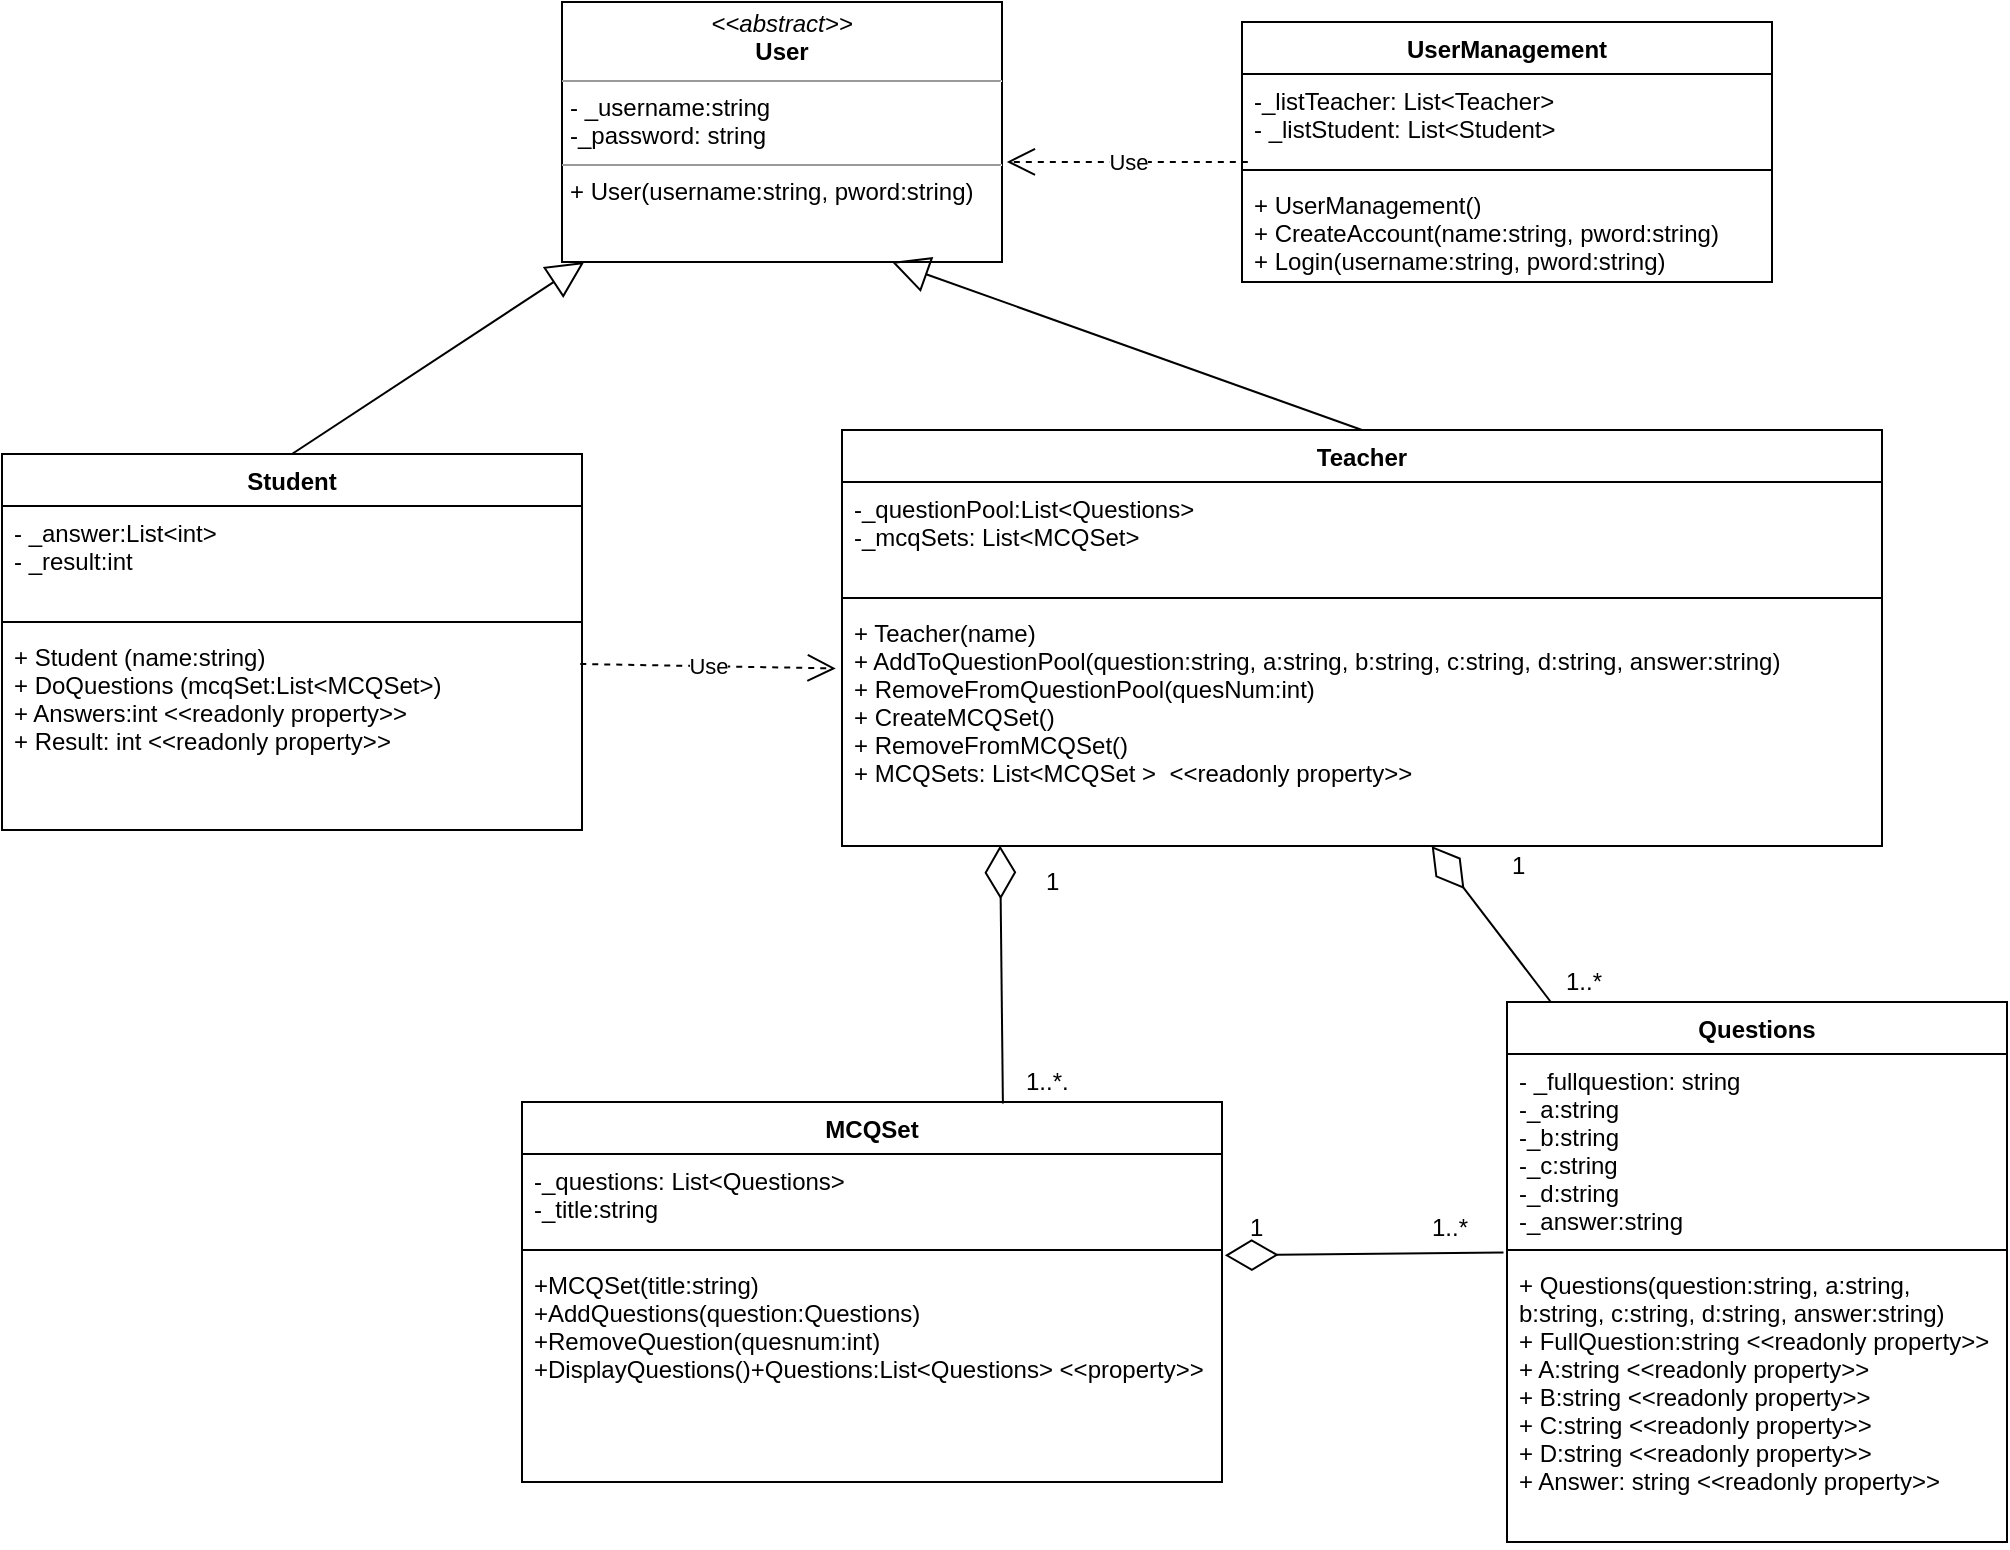 <mxfile version="12.1.4" type="github" pages="1">
  <diagram id="66luMfSY360YQ58SDBbo" name="Page-1">
    <mxGraphModel dx="1536" dy="790" grid="1" gridSize="10" guides="1" tooltips="1" connect="1" arrows="1" fold="1" page="1" pageScale="1" pageWidth="1100" pageHeight="850" math="0" shadow="0">
      <root>
        <mxCell id="0"/>
        <mxCell id="1" parent="0"/>
        <mxCell id="S2djndltIK2n1eHrcPjO-1" value="&lt;p style=&quot;margin: 0px ; margin-top: 4px ; text-align: center&quot;&gt;&lt;i&gt;&amp;lt;&amp;lt;abstract&amp;gt;&amp;gt;&lt;/i&gt;&lt;br&gt;&lt;b&gt;User&lt;/b&gt;&lt;/p&gt;&lt;hr size=&quot;1&quot;&gt;&lt;p style=&quot;margin: 0px ; margin-left: 4px&quot;&gt;- _username:string&lt;/p&gt;&lt;p style=&quot;margin: 0px ; margin-left: 4px&quot;&gt;-_password: string&lt;br&gt;&lt;/p&gt;&lt;hr size=&quot;1&quot;&gt;&lt;p style=&quot;margin: 0px ; margin-left: 4px&quot;&gt;+ User(username:string, pword:string)&lt;br&gt;&lt;/p&gt;" style="verticalAlign=top;align=left;overflow=fill;fontSize=12;fontFamily=Helvetica;html=1;" parent="1" vertex="1">
          <mxGeometry x="320" y="60" width="220" height="130" as="geometry"/>
        </mxCell>
        <mxCell id="S2djndltIK2n1eHrcPjO-2" value="Student" style="swimlane;fontStyle=1;align=center;verticalAlign=top;childLayout=stackLayout;horizontal=1;startSize=26;horizontalStack=0;resizeParent=1;resizeParentMax=0;resizeLast=0;collapsible=1;marginBottom=0;" parent="1" vertex="1">
          <mxGeometry x="40" y="286" width="290" height="188" as="geometry"/>
        </mxCell>
        <mxCell id="S2djndltIK2n1eHrcPjO-3" value="- _answer:List&lt;int&gt;&#xa;- _result:int" style="text;strokeColor=none;fillColor=none;align=left;verticalAlign=top;spacingLeft=4;spacingRight=4;overflow=hidden;rotatable=0;points=[[0,0.5],[1,0.5]];portConstraint=eastwest;" parent="S2djndltIK2n1eHrcPjO-2" vertex="1">
          <mxGeometry y="26" width="290" height="54" as="geometry"/>
        </mxCell>
        <mxCell id="S2djndltIK2n1eHrcPjO-4" value="" style="line;strokeWidth=1;fillColor=none;align=left;verticalAlign=middle;spacingTop=-1;spacingLeft=3;spacingRight=3;rotatable=0;labelPosition=right;points=[];portConstraint=eastwest;" parent="S2djndltIK2n1eHrcPjO-2" vertex="1">
          <mxGeometry y="80" width="290" height="8" as="geometry"/>
        </mxCell>
        <mxCell id="S2djndltIK2n1eHrcPjO-5" value="+ Student (name:string)&#xa;+ DoQuestions (mcqSet:List&lt;MCQSet&gt;)&#xa;+ Answers:int &lt;&lt;readonly property&gt;&gt;&#xa;+ Result: int &lt;&lt;readonly property&gt;&gt;&#xa;&#xa;" style="text;strokeColor=none;fillColor=none;align=left;verticalAlign=top;spacingLeft=4;spacingRight=4;overflow=hidden;rotatable=0;points=[[0,0.5],[1,0.5]];portConstraint=eastwest;" parent="S2djndltIK2n1eHrcPjO-2" vertex="1">
          <mxGeometry y="88" width="290" height="100" as="geometry"/>
        </mxCell>
        <mxCell id="S2djndltIK2n1eHrcPjO-10" value="Teacher" style="swimlane;fontStyle=1;align=center;verticalAlign=top;childLayout=stackLayout;horizontal=1;startSize=26;horizontalStack=0;resizeParent=1;resizeParentMax=0;resizeLast=0;collapsible=1;marginBottom=0;" parent="1" vertex="1">
          <mxGeometry x="460" y="274" width="520" height="208" as="geometry"/>
        </mxCell>
        <mxCell id="S2djndltIK2n1eHrcPjO-11" value="-_questionPool:List&lt;Questions&gt;&#xa;-_mcqSets: List&lt;MCQSet&gt;&#xa;" style="text;strokeColor=none;fillColor=none;align=left;verticalAlign=top;spacingLeft=4;spacingRight=4;overflow=hidden;rotatable=0;points=[[0,0.5],[1,0.5]];portConstraint=eastwest;" parent="S2djndltIK2n1eHrcPjO-10" vertex="1">
          <mxGeometry y="26" width="520" height="54" as="geometry"/>
        </mxCell>
        <mxCell id="S2djndltIK2n1eHrcPjO-12" value="" style="line;strokeWidth=1;fillColor=none;align=left;verticalAlign=middle;spacingTop=-1;spacingLeft=3;spacingRight=3;rotatable=0;labelPosition=right;points=[];portConstraint=eastwest;" parent="S2djndltIK2n1eHrcPjO-10" vertex="1">
          <mxGeometry y="80" width="520" height="8" as="geometry"/>
        </mxCell>
        <mxCell id="S2djndltIK2n1eHrcPjO-13" value="+ Teacher(name)&#xa;+ AddToQuestionPool(question:string, a:string, b:string, c:string, d:string, answer:string)&#xa;+ RemoveFromQuestionPool(quesNum:int)&#xa;+ CreateMCQSet()&#xa;+ RemoveFromMCQSet()&#xa;+ MCQSets: List&lt;MCQSet &gt;  &lt;&lt;readonly property&gt;&gt;            " style="text;strokeColor=none;fillColor=none;align=left;verticalAlign=top;spacingLeft=4;spacingRight=4;overflow=hidden;rotatable=0;points=[[0,0.5],[1,0.5]];portConstraint=eastwest;" parent="S2djndltIK2n1eHrcPjO-10" vertex="1">
          <mxGeometry y="88" width="520" height="120" as="geometry"/>
        </mxCell>
        <mxCell id="S2djndltIK2n1eHrcPjO-14" value="MCQSet" style="swimlane;fontStyle=1;align=center;verticalAlign=top;childLayout=stackLayout;horizontal=1;startSize=26;horizontalStack=0;resizeParent=1;resizeParentMax=0;resizeLast=0;collapsible=1;marginBottom=0;" parent="1" vertex="1">
          <mxGeometry x="300" y="610" width="350" height="190" as="geometry"/>
        </mxCell>
        <mxCell id="S2djndltIK2n1eHrcPjO-15" value="-_questions: List&lt;Questions&gt;&#xa;-_title:string&#xa;" style="text;strokeColor=none;fillColor=none;align=left;verticalAlign=top;spacingLeft=4;spacingRight=4;overflow=hidden;rotatable=0;points=[[0,0.5],[1,0.5]];portConstraint=eastwest;" parent="S2djndltIK2n1eHrcPjO-14" vertex="1">
          <mxGeometry y="26" width="350" height="44" as="geometry"/>
        </mxCell>
        <mxCell id="S2djndltIK2n1eHrcPjO-16" value="" style="line;strokeWidth=1;fillColor=none;align=left;verticalAlign=middle;spacingTop=-1;spacingLeft=3;spacingRight=3;rotatable=0;labelPosition=right;points=[];portConstraint=eastwest;" parent="S2djndltIK2n1eHrcPjO-14" vertex="1">
          <mxGeometry y="70" width="350" height="8" as="geometry"/>
        </mxCell>
        <mxCell id="S2djndltIK2n1eHrcPjO-17" value="+MCQSet(title:string)&#xa;+AddQuestions(question:Questions)&#xa;+RemoveQuestion(quesnum:int)&#xa;+DisplayQuestions()+Questions:List&lt;Questions&gt; &lt;&lt;property&gt;&gt;&#xa;" style="text;strokeColor=none;fillColor=none;align=left;verticalAlign=top;spacingLeft=4;spacingRight=4;overflow=hidden;rotatable=0;points=[[0,0.5],[1,0.5]];portConstraint=eastwest;" parent="S2djndltIK2n1eHrcPjO-14" vertex="1">
          <mxGeometry y="78" width="350" height="112" as="geometry"/>
        </mxCell>
        <mxCell id="S2djndltIK2n1eHrcPjO-18" value="Questions" style="swimlane;fontStyle=1;align=center;verticalAlign=top;childLayout=stackLayout;horizontal=1;startSize=26;horizontalStack=0;resizeParent=1;resizeParentMax=0;resizeLast=0;collapsible=1;marginBottom=0;" parent="1" vertex="1">
          <mxGeometry x="792.5" y="560" width="250" height="270" as="geometry"/>
        </mxCell>
        <mxCell id="S2djndltIK2n1eHrcPjO-19" value="- _fullquestion: string&#xa;-_a:string&#xa;-_b:string&#xa;-_c:string&#xa;-_d:string&#xa;-_answer:string&#xa;" style="text;strokeColor=none;fillColor=none;align=left;verticalAlign=top;spacingLeft=4;spacingRight=4;overflow=hidden;rotatable=0;points=[[0,0.5],[1,0.5]];portConstraint=eastwest;" parent="S2djndltIK2n1eHrcPjO-18" vertex="1">
          <mxGeometry y="26" width="250" height="94" as="geometry"/>
        </mxCell>
        <mxCell id="S2djndltIK2n1eHrcPjO-20" value="" style="line;strokeWidth=1;fillColor=none;align=left;verticalAlign=middle;spacingTop=-1;spacingLeft=3;spacingRight=3;rotatable=0;labelPosition=right;points=[];portConstraint=eastwest;" parent="S2djndltIK2n1eHrcPjO-18" vertex="1">
          <mxGeometry y="120" width="250" height="8" as="geometry"/>
        </mxCell>
        <mxCell id="S2djndltIK2n1eHrcPjO-21" value="+ Questions(question:string, a:string, &#xa;b:string, c:string, d:string, answer:string)&#xa;+ FullQuestion:string &lt;&lt;readonly property&gt;&gt;&#xa;+ A:string &lt;&lt;readonly property&gt;&gt;&#xa;+ B:string &lt;&lt;readonly property&gt;&gt;&#xa;+ C:string &lt;&lt;readonly property&gt;&gt;&#xa;+ D:string &lt;&lt;readonly property&gt;&gt;&#xa;+ Answer: string &lt;&lt;readonly property&gt;&gt;&#xa;" style="text;strokeColor=none;fillColor=none;align=left;verticalAlign=top;spacingLeft=4;spacingRight=4;overflow=hidden;rotatable=0;points=[[0,0.5],[1,0.5]];portConstraint=eastwest;" parent="S2djndltIK2n1eHrcPjO-18" vertex="1">
          <mxGeometry y="128" width="250" height="142" as="geometry"/>
        </mxCell>
        <mxCell id="S2djndltIK2n1eHrcPjO-22" value="" style="endArrow=block;endSize=16;endFill=0;html=1;exitX=0.5;exitY=0;exitDx=0;exitDy=0;" parent="1" source="S2djndltIK2n1eHrcPjO-2" target="S2djndltIK2n1eHrcPjO-1" edge="1">
          <mxGeometry width="160" relative="1" as="geometry">
            <mxPoint x="145" y="220" as="sourcePoint"/>
            <mxPoint x="305" y="220" as="targetPoint"/>
          </mxGeometry>
        </mxCell>
        <mxCell id="S2djndltIK2n1eHrcPjO-23" value="" style="endArrow=block;endSize=16;endFill=0;html=1;exitX=0.5;exitY=0;exitDx=0;exitDy=0;entryX=0.75;entryY=1;entryDx=0;entryDy=0;" parent="1" source="S2djndltIK2n1eHrcPjO-10" target="S2djndltIK2n1eHrcPjO-1" edge="1">
          <mxGeometry width="160" relative="1" as="geometry">
            <mxPoint x="470" y="330" as="sourcePoint"/>
            <mxPoint x="630" y="220" as="targetPoint"/>
          </mxGeometry>
        </mxCell>
        <mxCell id="S2djndltIK2n1eHrcPjO-27" value="" style="endArrow=diamondThin;endFill=0;endSize=24;html=1;entryX=0.567;entryY=1;entryDx=0;entryDy=0;entryPerimeter=0;" parent="1" source="S2djndltIK2n1eHrcPjO-18" target="S2djndltIK2n1eHrcPjO-13" edge="1">
          <mxGeometry width="160" relative="1" as="geometry">
            <mxPoint x="640" y="530" as="sourcePoint"/>
            <mxPoint x="260" y="810" as="targetPoint"/>
          </mxGeometry>
        </mxCell>
        <mxCell id="CxO6jchhmTzWIE7WlPzq-1" value="" style="endArrow=diamondThin;endFill=0;endSize=24;html=1;exitX=-0.007;exitY=-0.019;exitDx=0;exitDy=0;exitPerimeter=0;entryX=1.004;entryY=-0.012;entryDx=0;entryDy=0;entryPerimeter=0;" edge="1" parent="1" source="S2djndltIK2n1eHrcPjO-21" target="S2djndltIK2n1eHrcPjO-17">
          <mxGeometry width="160" relative="1" as="geometry">
            <mxPoint x="100" y="850" as="sourcePoint"/>
            <mxPoint x="630" y="688" as="targetPoint"/>
          </mxGeometry>
        </mxCell>
        <mxCell id="CxO6jchhmTzWIE7WlPzq-9" value="UserManagement" style="swimlane;fontStyle=1;align=center;verticalAlign=top;childLayout=stackLayout;horizontal=1;startSize=26;horizontalStack=0;resizeParent=1;resizeParentMax=0;resizeLast=0;collapsible=1;marginBottom=0;" vertex="1" parent="1">
          <mxGeometry x="660" y="70" width="265" height="130" as="geometry"/>
        </mxCell>
        <mxCell id="CxO6jchhmTzWIE7WlPzq-10" value="-_listTeacher: List&lt;Teacher&gt;&#xa;- _listStudent: List&lt;Student&gt;" style="text;strokeColor=none;fillColor=none;align=left;verticalAlign=top;spacingLeft=4;spacingRight=4;overflow=hidden;rotatable=0;points=[[0,0.5],[1,0.5]];portConstraint=eastwest;" vertex="1" parent="CxO6jchhmTzWIE7WlPzq-9">
          <mxGeometry y="26" width="265" height="44" as="geometry"/>
        </mxCell>
        <mxCell id="CxO6jchhmTzWIE7WlPzq-11" value="" style="line;strokeWidth=1;fillColor=none;align=left;verticalAlign=middle;spacingTop=-1;spacingLeft=3;spacingRight=3;rotatable=0;labelPosition=right;points=[];portConstraint=eastwest;" vertex="1" parent="CxO6jchhmTzWIE7WlPzq-9">
          <mxGeometry y="70" width="265" height="8" as="geometry"/>
        </mxCell>
        <mxCell id="CxO6jchhmTzWIE7WlPzq-12" value="+ UserManagement()&#xa;+ CreateAccount(name:string, pword:string) &#xa;+ Login(username:string, pword:string)&#xa;&#xa;" style="text;strokeColor=none;fillColor=none;align=left;verticalAlign=top;spacingLeft=4;spacingRight=4;overflow=hidden;rotatable=0;points=[[0,0.5],[1,0.5]];portConstraint=eastwest;" vertex="1" parent="CxO6jchhmTzWIE7WlPzq-9">
          <mxGeometry y="78" width="265" height="52" as="geometry"/>
        </mxCell>
        <mxCell id="CxO6jchhmTzWIE7WlPzq-13" value="Use" style="endArrow=open;endSize=12;dashed=1;html=1;exitX=0.997;exitY=0.17;exitDx=0;exitDy=0;exitPerimeter=0;entryX=-0.006;entryY=0.26;entryDx=0;entryDy=0;entryPerimeter=0;" edge="1" parent="1" source="S2djndltIK2n1eHrcPjO-5" target="S2djndltIK2n1eHrcPjO-13">
          <mxGeometry width="160" relative="1" as="geometry">
            <mxPoint x="307" y="530" as="sourcePoint"/>
            <mxPoint x="467" y="530" as="targetPoint"/>
          </mxGeometry>
        </mxCell>
        <mxCell id="CxO6jchhmTzWIE7WlPzq-15" value="Use" style="endArrow=open;endSize=12;dashed=1;html=1;exitX=0.011;exitY=1;exitDx=0;exitDy=0;exitPerimeter=0;entryX=1.011;entryY=0.615;entryDx=0;entryDy=0;entryPerimeter=0;" edge="1" parent="1" source="CxO6jchhmTzWIE7WlPzq-10" target="S2djndltIK2n1eHrcPjO-1">
          <mxGeometry width="160" relative="1" as="geometry">
            <mxPoint x="560" y="40" as="sourcePoint"/>
            <mxPoint x="720" y="40" as="targetPoint"/>
          </mxGeometry>
        </mxCell>
        <mxCell id="CxO6jchhmTzWIE7WlPzq-16" value="" style="endArrow=diamondThin;endFill=0;endSize=24;html=1;entryX=0.152;entryY=0.998;entryDx=0;entryDy=0;entryPerimeter=0;exitX=0.687;exitY=0.004;exitDx=0;exitDy=0;exitPerimeter=0;" edge="1" parent="1" source="S2djndltIK2n1eHrcPjO-14" target="S2djndltIK2n1eHrcPjO-13">
          <mxGeometry width="160" relative="1" as="geometry">
            <mxPoint x="330" y="580" as="sourcePoint"/>
            <mxPoint x="490" y="580" as="targetPoint"/>
          </mxGeometry>
        </mxCell>
        <mxCell id="CxO6jchhmTzWIE7WlPzq-18" value="1" style="text;html=1;resizable=0;points=[];autosize=1;align=left;verticalAlign=top;spacingTop=-4;" vertex="1" parent="1">
          <mxGeometry x="662" y="663" width="20" height="20" as="geometry"/>
        </mxCell>
        <mxCell id="CxO6jchhmTzWIE7WlPzq-19" value="1..*" style="text;html=1;resizable=0;points=[];autosize=1;align=left;verticalAlign=top;spacingTop=-4;" vertex="1" parent="1">
          <mxGeometry x="752.5" y="663" width="30" height="20" as="geometry"/>
        </mxCell>
        <mxCell id="CxO6jchhmTzWIE7WlPzq-20" value="1" style="text;html=1;resizable=0;points=[];autosize=1;align=left;verticalAlign=top;spacingTop=-4;" vertex="1" parent="1">
          <mxGeometry x="560" y="490" width="20" height="20" as="geometry"/>
        </mxCell>
        <mxCell id="CxO6jchhmTzWIE7WlPzq-21" value="1..*." style="text;html=1;resizable=0;points=[];autosize=1;align=left;verticalAlign=top;spacingTop=-4;" vertex="1" parent="1">
          <mxGeometry x="550" y="590" width="40" height="20" as="geometry"/>
        </mxCell>
        <mxCell id="CxO6jchhmTzWIE7WlPzq-22" value="1..*" style="text;html=1;resizable=0;points=[];autosize=1;align=left;verticalAlign=top;spacingTop=-4;" vertex="1" parent="1">
          <mxGeometry x="820" y="540" width="30" height="20" as="geometry"/>
        </mxCell>
        <mxCell id="CxO6jchhmTzWIE7WlPzq-23" value="1" style="text;html=1;resizable=0;points=[];autosize=1;align=left;verticalAlign=top;spacingTop=-4;" vertex="1" parent="1">
          <mxGeometry x="792.5" y="482" width="20" height="20" as="geometry"/>
        </mxCell>
      </root>
    </mxGraphModel>
  </diagram>
</mxfile>

